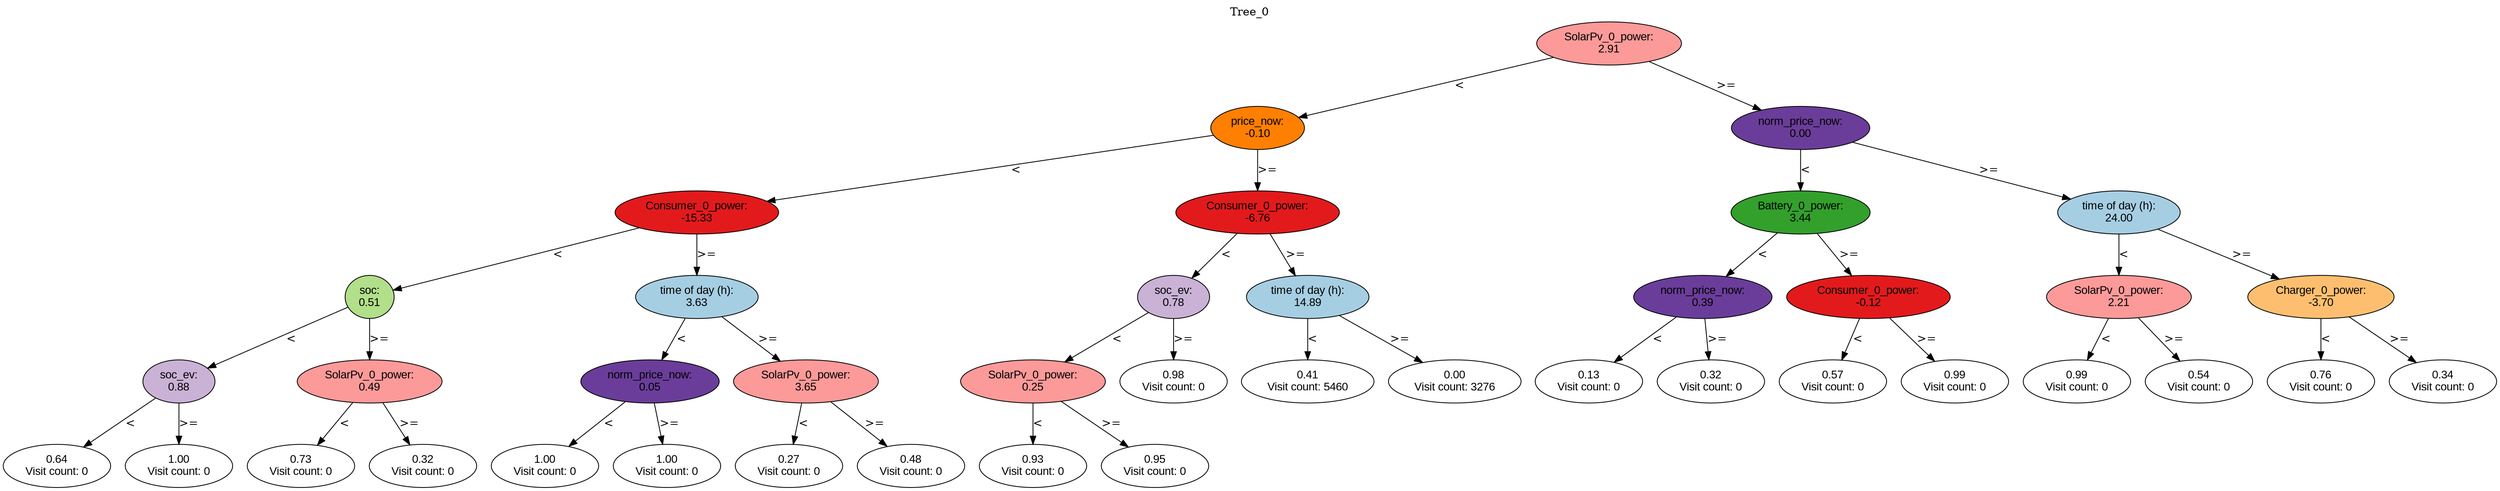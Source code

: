digraph BST {
    node [fontname="Arial" style=filled colorscheme=paired12];
    0 [ label = "SolarPv_0_power:
2.91" fillcolor=5];
    1 [ label = "price_now:
-0.10" fillcolor=8];
    2 [ label = "Consumer_0_power:
-15.33" fillcolor=6];
    3 [ label = "soc:
0.51" fillcolor=3];
    4 [ label = "soc_ev:
0.88" fillcolor=9];
    5 [ label = "0.64
Visit count: 0" fillcolor=white];
    6 [ label = "1.00
Visit count: 0" fillcolor=white];
    7 [ label = "SolarPv_0_power:
0.49" fillcolor=5];
    8 [ label = "0.73
Visit count: 0" fillcolor=white];
    9 [ label = "0.32
Visit count: 0" fillcolor=white];
    10 [ label = "time of day (h):
3.63" fillcolor=1];
    11 [ label = "norm_price_now:
0.05" fillcolor=10];
    12 [ label = "1.00
Visit count: 0" fillcolor=white];
    13 [ label = "1.00
Visit count: 0" fillcolor=white];
    14 [ label = "SolarPv_0_power:
3.65" fillcolor=5];
    15 [ label = "0.27
Visit count: 0" fillcolor=white];
    16 [ label = "0.48
Visit count: 0" fillcolor=white];
    17 [ label = "Consumer_0_power:
-6.76" fillcolor=6];
    18 [ label = "soc_ev:
0.78" fillcolor=9];
    19 [ label = "SolarPv_0_power:
0.25" fillcolor=5];
    20 [ label = "0.93
Visit count: 0" fillcolor=white];
    21 [ label = "0.95
Visit count: 0" fillcolor=white];
    22 [ label = "0.98
Visit count: 0" fillcolor=white];
    23 [ label = "time of day (h):
14.89" fillcolor=1];
    24 [ label = "0.41
Visit count: 5460" fillcolor=white];
    25 [ label = "0.00
Visit count: 3276" fillcolor=white];
    26 [ label = "norm_price_now:
0.00" fillcolor=10];
    27 [ label = "Battery_0_power:
3.44" fillcolor=4];
    28 [ label = "norm_price_now:
0.39" fillcolor=10];
    29 [ label = "0.13
Visit count: 0" fillcolor=white];
    30 [ label = "0.32
Visit count: 0" fillcolor=white];
    31 [ label = "Consumer_0_power:
-0.12" fillcolor=6];
    32 [ label = "0.57
Visit count: 0" fillcolor=white];
    33 [ label = "0.99
Visit count: 0" fillcolor=white];
    34 [ label = "time of day (h):
24.00" fillcolor=1];
    35 [ label = "SolarPv_0_power:
2.21" fillcolor=5];
    36 [ label = "0.99
Visit count: 0" fillcolor=white];
    37 [ label = "0.54
Visit count: 0" fillcolor=white];
    38 [ label = "Charger_0_power:
-3.70" fillcolor=7];
    39 [ label = "0.76
Visit count: 0" fillcolor=white];
    40 [ label = "0.34
Visit count: 0" fillcolor=white];

    0  -> 1[ label = "<"];
    0  -> 26[ label = ">="];
    1  -> 2[ label = "<"];
    1  -> 17[ label = ">="];
    2  -> 3[ label = "<"];
    2  -> 10[ label = ">="];
    3  -> 4[ label = "<"];
    3  -> 7[ label = ">="];
    4  -> 5[ label = "<"];
    4  -> 6[ label = ">="];
    7  -> 8[ label = "<"];
    7  -> 9[ label = ">="];
    10  -> 11[ label = "<"];
    10  -> 14[ label = ">="];
    11  -> 12[ label = "<"];
    11  -> 13[ label = ">="];
    14  -> 15[ label = "<"];
    14  -> 16[ label = ">="];
    17  -> 18[ label = "<"];
    17  -> 23[ label = ">="];
    18  -> 19[ label = "<"];
    18  -> 22[ label = ">="];
    19  -> 20[ label = "<"];
    19  -> 21[ label = ">="];
    23  -> 24[ label = "<"];
    23  -> 25[ label = ">="];
    26  -> 27[ label = "<"];
    26  -> 34[ label = ">="];
    27  -> 28[ label = "<"];
    27  -> 31[ label = ">="];
    28  -> 29[ label = "<"];
    28  -> 30[ label = ">="];
    31  -> 32[ label = "<"];
    31  -> 33[ label = ">="];
    34  -> 35[ label = "<"];
    34  -> 38[ label = ">="];
    35  -> 36[ label = "<"];
    35  -> 37[ label = ">="];
    38  -> 39[ label = "<"];
    38  -> 40[ label = ">="];

    labelloc="t";
    label="Tree_0";
}